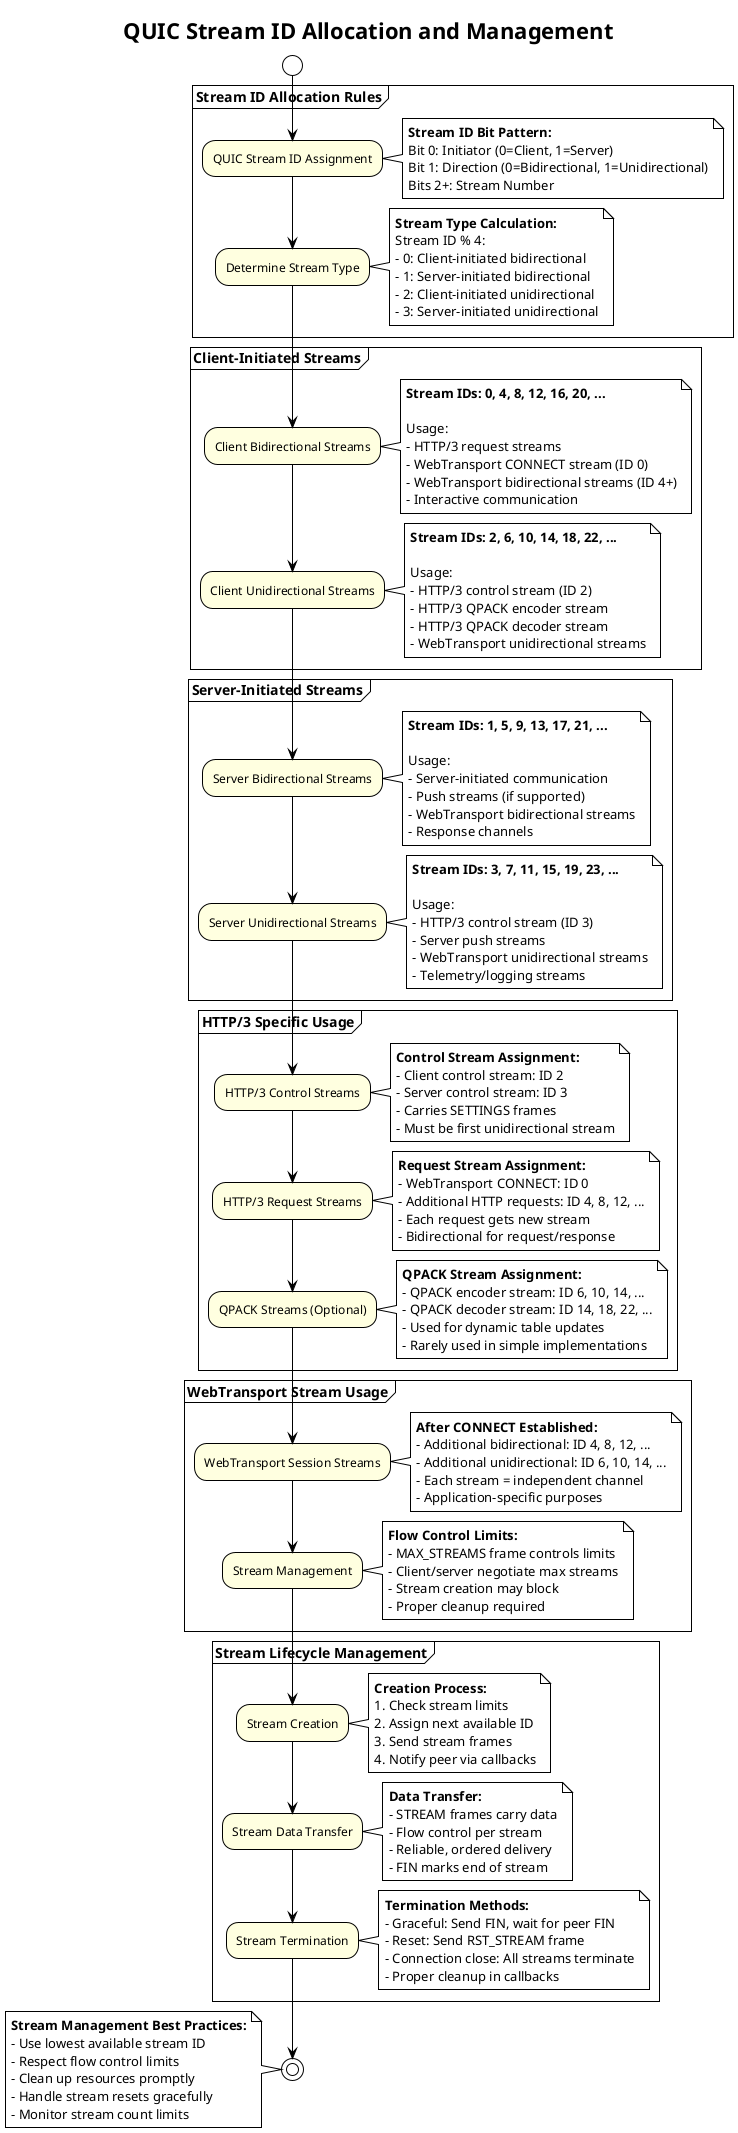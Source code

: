 @startuml
!theme plain
skinparam activity {
  BackgroundColor lightyellow
  BorderColor black
  ArrowColor black
}

title QUIC Stream ID Allocation and Management

start

partition "**Stream ID Allocation Rules**" {
  :QUIC Stream ID Assignment;
  note right
  **Stream ID Bit Pattern:**
  Bit 0: Initiator (0=Client, 1=Server)
  Bit 1: Direction (0=Bidirectional, 1=Unidirectional)
  Bits 2+: Stream Number
  end note
  
  :Determine Stream Type;
  note right
  **Stream Type Calculation:**
  Stream ID % 4:
  - 0: Client-initiated bidirectional
  - 1: Server-initiated bidirectional
  - 2: Client-initiated unidirectional
  - 3: Server-initiated unidirectional
  end note
}

partition "**Client-Initiated Streams**" {
  :Client Bidirectional Streams;
  note right
  **Stream IDs: 0, 4, 8, 12, 16, 20, ...**
  
  Usage:
  - HTTP/3 request streams
  - WebTransport CONNECT stream (ID 0)
  - WebTransport bidirectional streams (ID 4+)
  - Interactive communication
  end note
  
  :Client Unidirectional Streams;
  note right
  **Stream IDs: 2, 6, 10, 14, 18, 22, ...**
  
  Usage:
  - HTTP/3 control stream (ID 2)
  - HTTP/3 QPACK encoder stream
  - HTTP/3 QPACK decoder stream
  - WebTransport unidirectional streams
  end note
}

partition "**Server-Initiated Streams**" {
  :Server Bidirectional Streams;
  note right
  **Stream IDs: 1, 5, 9, 13, 17, 21, ...**
  
  Usage:
  - Server-initiated communication
  - Push streams (if supported)
  - WebTransport bidirectional streams
  - Response channels
  end note
  
  :Server Unidirectional Streams;
  note right
  **Stream IDs: 3, 7, 11, 15, 19, 23, ...**
  
  Usage:
  - HTTP/3 control stream (ID 3)
  - Server push streams
  - WebTransport unidirectional streams
  - Telemetry/logging streams
  end note
}

partition "**HTTP/3 Specific Usage**" {
  :HTTP/3 Control Streams;
  note right
  **Control Stream Assignment:**
  - Client control stream: ID 2
  - Server control stream: ID 3
  - Carries SETTINGS frames
  - Must be first unidirectional stream
  end note
  
  :HTTP/3 Request Streams;
  note right
  **Request Stream Assignment:**
  - WebTransport CONNECT: ID 0
  - Additional HTTP requests: ID 4, 8, 12, ...
  - Each request gets new stream
  - Bidirectional for request/response
  end note
  
  :QPACK Streams (Optional);
  note right
  **QPACK Stream Assignment:**
  - QPACK encoder stream: ID 6, 10, 14, ...
  - QPACK decoder stream: ID 14, 18, 22, ...
  - Used for dynamic table updates
  - Rarely used in simple implementations
  end note
}

partition "**WebTransport Stream Usage**" {
  :WebTransport Session Streams;
  note right
  **After CONNECT Established:**
  - Additional bidirectional: ID 4, 8, 12, ...
  - Additional unidirectional: ID 6, 10, 14, ...
  - Each stream = independent channel
  - Application-specific purposes
  end note
  
  :Stream Management;
  note right
  **Flow Control Limits:**
  - MAX_STREAMS frame controls limits
  - Client/server negotiate max streams
  - Stream creation may block
  - Proper cleanup required
  end note
}

partition "**Stream Lifecycle Management**" {
  :Stream Creation;
  note right
  **Creation Process:**
  1. Check stream limits
  2. Assign next available ID
  3. Send stream frames
  4. Notify peer via callbacks
  end note
  
  :Stream Data Transfer;
  note right
  **Data Transfer:**
  - STREAM frames carry data
  - Flow control per stream
  - Reliable, ordered delivery
  - FIN marks end of stream
  end note
  
  :Stream Termination;
  note right
  **Termination Methods:**
  - Graceful: Send FIN, wait for peer FIN
  - Reset: Send RST_STREAM frame
  - Connection close: All streams terminate
  - Proper cleanup in callbacks
  end note
}

stop

note left
**Stream Management Best Practices:**
- Use lowest available stream ID
- Respect flow control limits
- Clean up resources promptly
- Handle stream resets gracefully
- Monitor stream count limits
end note

@enduml

